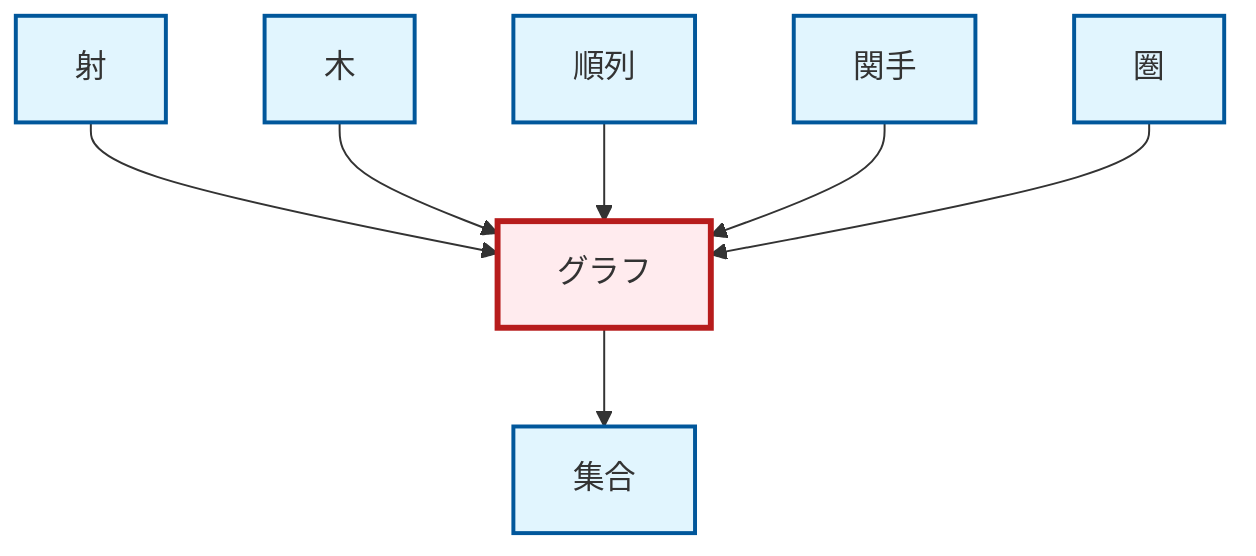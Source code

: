 graph TD
    classDef definition fill:#e1f5fe,stroke:#01579b,stroke-width:2px
    classDef theorem fill:#f3e5f5,stroke:#4a148c,stroke-width:2px
    classDef axiom fill:#fff3e0,stroke:#e65100,stroke-width:2px
    classDef example fill:#e8f5e9,stroke:#1b5e20,stroke-width:2px
    classDef current fill:#ffebee,stroke:#b71c1c,stroke-width:3px
    def-functor["関手"]:::definition
    def-morphism["射"]:::definition
    def-graph["グラフ"]:::definition
    def-set["集合"]:::definition
    def-category["圏"]:::definition
    def-permutation["順列"]:::definition
    def-tree["木"]:::definition
    def-morphism --> def-graph
    def-graph --> def-set
    def-tree --> def-graph
    def-permutation --> def-graph
    def-functor --> def-graph
    def-category --> def-graph
    class def-graph current